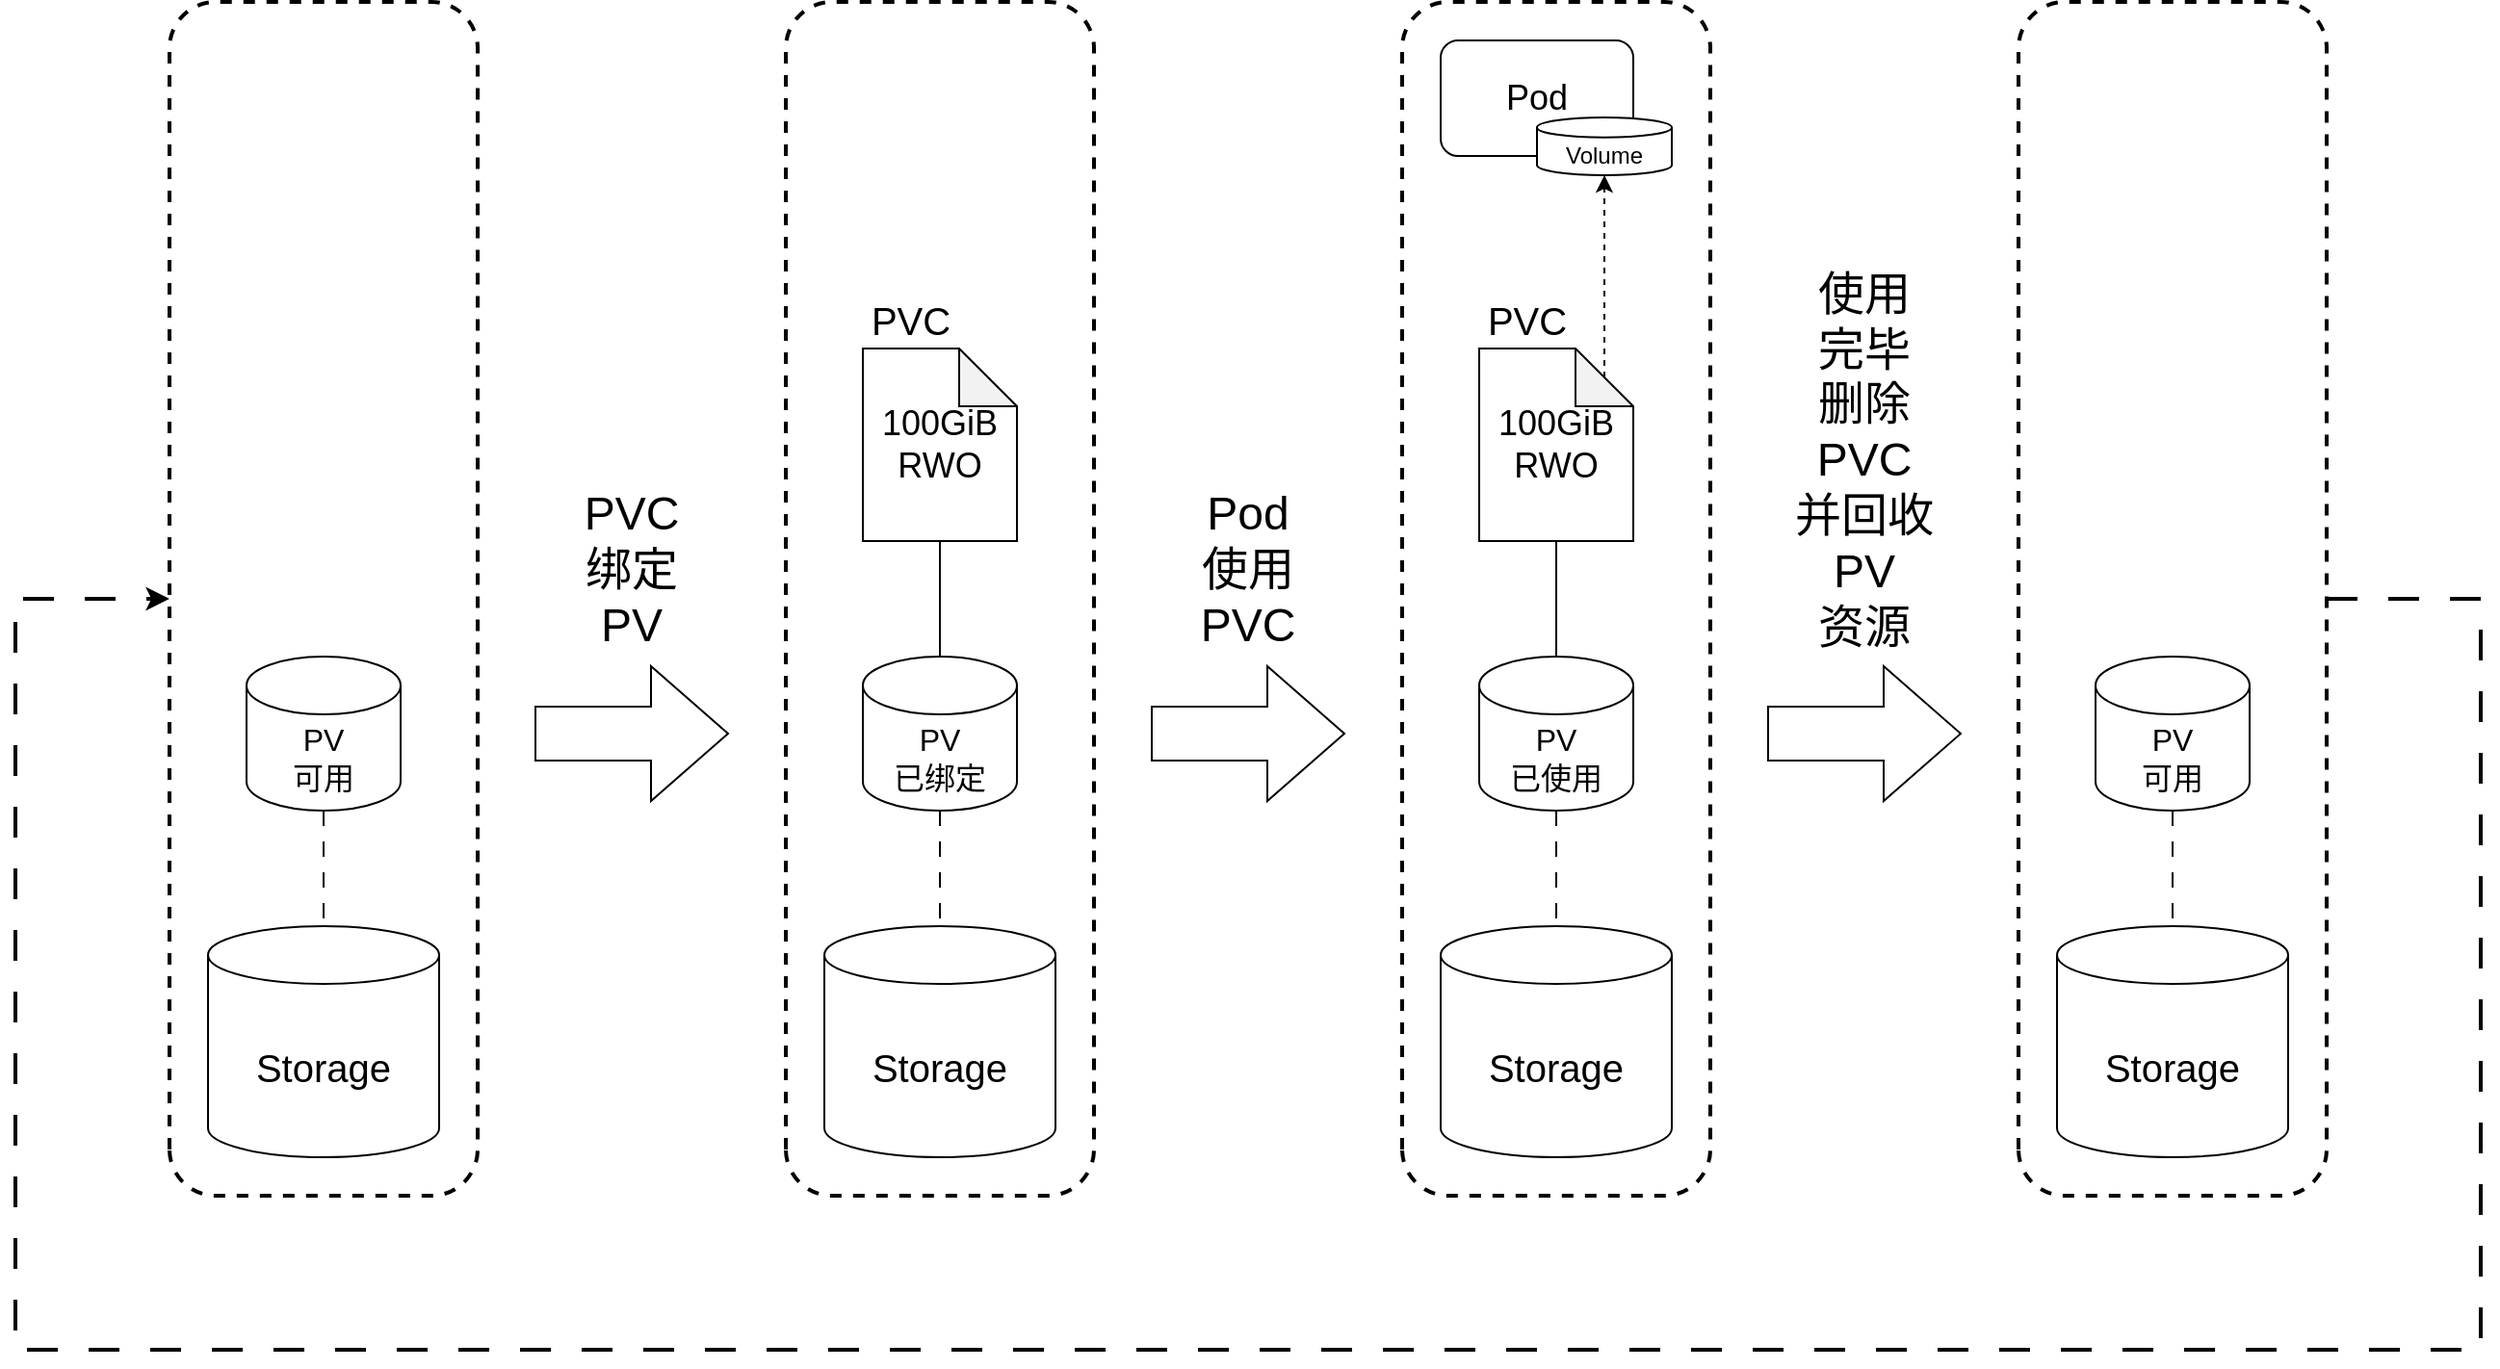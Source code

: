 <mxfile version="21.6.1" type="device">
  <diagram name="第 1 页" id="fua6koKNMOptlsC6WjQE">
    <mxGraphModel dx="1687" dy="984" grid="1" gridSize="10" guides="1" tooltips="1" connect="1" arrows="1" fold="1" page="1" pageScale="1" pageWidth="1169" pageHeight="827" math="0" shadow="0">
      <root>
        <mxCell id="0" />
        <mxCell id="1" parent="0" />
        <mxCell id="fSy75UA2cUC7lMS0rpAL-1" value="Storage" style="shape=cylinder3;whiteSpace=wrap;html=1;boundedLbl=1;backgroundOutline=1;size=15;fontSize=20;" vertex="1" parent="1">
          <mxGeometry x="200" y="640" width="120" height="120" as="geometry" />
        </mxCell>
        <mxCell id="fSy75UA2cUC7lMS0rpAL-4" value="" style="edgeStyle=orthogonalEdgeStyle;rounded=0;orthogonalLoop=1;jettySize=auto;html=1;endArrow=none;endFill=0;dashed=1;dashPattern=8 8;" edge="1" parent="1" source="fSy75UA2cUC7lMS0rpAL-2" target="fSy75UA2cUC7lMS0rpAL-1">
          <mxGeometry relative="1" as="geometry" />
        </mxCell>
        <mxCell id="fSy75UA2cUC7lMS0rpAL-2" value="PV&lt;br style=&quot;font-size: 16px;&quot;&gt;可用" style="shape=cylinder3;whiteSpace=wrap;html=1;boundedLbl=1;backgroundOutline=1;size=15;fontSize=16;" vertex="1" parent="1">
          <mxGeometry x="220" y="500" width="80" height="80" as="geometry" />
        </mxCell>
        <mxCell id="fSy75UA2cUC7lMS0rpAL-5" value="Storage" style="shape=cylinder3;whiteSpace=wrap;html=1;boundedLbl=1;backgroundOutline=1;size=15;fontSize=20;" vertex="1" parent="1">
          <mxGeometry x="520" y="640" width="120" height="120" as="geometry" />
        </mxCell>
        <mxCell id="fSy75UA2cUC7lMS0rpAL-6" value="" style="edgeStyle=orthogonalEdgeStyle;rounded=0;orthogonalLoop=1;jettySize=auto;html=1;endArrow=none;endFill=0;dashed=1;dashPattern=8 8;" edge="1" parent="1" source="fSy75UA2cUC7lMS0rpAL-7" target="fSy75UA2cUC7lMS0rpAL-5">
          <mxGeometry relative="1" as="geometry" />
        </mxCell>
        <mxCell id="fSy75UA2cUC7lMS0rpAL-7" value="PV&lt;br style=&quot;font-size: 16px;&quot;&gt;已绑定" style="shape=cylinder3;whiteSpace=wrap;html=1;boundedLbl=1;backgroundOutline=1;size=15;fontSize=16;" vertex="1" parent="1">
          <mxGeometry x="540" y="500" width="80" height="80" as="geometry" />
        </mxCell>
        <mxCell id="fSy75UA2cUC7lMS0rpAL-8" value="" style="html=1;shadow=0;dashed=0;align=center;verticalAlign=middle;shape=mxgraph.arrows2.arrow;dy=0.6;dx=40;notch=0;" vertex="1" parent="1">
          <mxGeometry x="370" y="505" width="100" height="70" as="geometry" />
        </mxCell>
        <mxCell id="fSy75UA2cUC7lMS0rpAL-9" value="PVC&lt;br style=&quot;font-size: 24px;&quot;&gt;绑定&lt;br style=&quot;font-size: 24px;&quot;&gt;PV" style="text;html=1;strokeColor=none;fillColor=none;align=center;verticalAlign=middle;whiteSpace=wrap;rounded=0;fontSize=24;" vertex="1" parent="1">
          <mxGeometry x="380" y="405" width="80" height="100" as="geometry" />
        </mxCell>
        <mxCell id="fSy75UA2cUC7lMS0rpAL-10" value="" style="edgeStyle=orthogonalEdgeStyle;rounded=0;orthogonalLoop=1;jettySize=auto;html=1;endArrow=none;endFill=0;entryX=0.5;entryY=0;entryDx=0;entryDy=0;entryPerimeter=0;exitX=0.5;exitY=1;exitDx=0;exitDy=0;exitPerimeter=0;" edge="1" parent="1" source="fSy75UA2cUC7lMS0rpAL-11" target="fSy75UA2cUC7lMS0rpAL-7">
          <mxGeometry relative="1" as="geometry">
            <mxPoint x="580" y="440" as="sourcePoint" />
            <mxPoint x="579.76" y="490" as="targetPoint" />
          </mxGeometry>
        </mxCell>
        <mxCell id="fSy75UA2cUC7lMS0rpAL-11" value="100GiB&lt;br style=&quot;font-size: 18px;&quot;&gt;RWO" style="shape=note;whiteSpace=wrap;html=1;backgroundOutline=1;darkOpacity=0.05;fontSize=18;" vertex="1" parent="1">
          <mxGeometry x="540" y="340" width="80" height="100" as="geometry" />
        </mxCell>
        <mxCell id="fSy75UA2cUC7lMS0rpAL-13" value="PVC" style="text;html=1;strokeColor=none;fillColor=none;align=center;verticalAlign=middle;whiteSpace=wrap;rounded=0;fontSize=20;" vertex="1" parent="1">
          <mxGeometry x="540" y="310" width="50" height="30" as="geometry" />
        </mxCell>
        <mxCell id="fSy75UA2cUC7lMS0rpAL-14" value="" style="html=1;shadow=0;dashed=0;align=center;verticalAlign=middle;shape=mxgraph.arrows2.arrow;dy=0.6;dx=40;notch=0;" vertex="1" parent="1">
          <mxGeometry x="690" y="505" width="100" height="70" as="geometry" />
        </mxCell>
        <mxCell id="fSy75UA2cUC7lMS0rpAL-15" value="Pod&lt;br style=&quot;font-size: 24px;&quot;&gt;使用PVC" style="text;html=1;strokeColor=none;fillColor=none;align=center;verticalAlign=middle;whiteSpace=wrap;rounded=0;fontSize=24;" vertex="1" parent="1">
          <mxGeometry x="700" y="405" width="80" height="100" as="geometry" />
        </mxCell>
        <mxCell id="fSy75UA2cUC7lMS0rpAL-16" value="Storage" style="shape=cylinder3;whiteSpace=wrap;html=1;boundedLbl=1;backgroundOutline=1;size=15;fontSize=20;" vertex="1" parent="1">
          <mxGeometry x="840" y="640" width="120" height="120" as="geometry" />
        </mxCell>
        <mxCell id="fSy75UA2cUC7lMS0rpAL-17" value="" style="edgeStyle=orthogonalEdgeStyle;rounded=0;orthogonalLoop=1;jettySize=auto;html=1;endArrow=none;endFill=0;dashed=1;dashPattern=8 8;" edge="1" parent="1" source="fSy75UA2cUC7lMS0rpAL-18" target="fSy75UA2cUC7lMS0rpAL-16">
          <mxGeometry relative="1" as="geometry" />
        </mxCell>
        <mxCell id="fSy75UA2cUC7lMS0rpAL-18" value="PV&lt;br style=&quot;font-size: 16px;&quot;&gt;已使用" style="shape=cylinder3;whiteSpace=wrap;html=1;boundedLbl=1;backgroundOutline=1;size=15;fontSize=16;" vertex="1" parent="1">
          <mxGeometry x="860" y="500" width="80" height="80" as="geometry" />
        </mxCell>
        <mxCell id="fSy75UA2cUC7lMS0rpAL-19" value="" style="edgeStyle=orthogonalEdgeStyle;rounded=0;orthogonalLoop=1;jettySize=auto;html=1;endArrow=none;endFill=0;entryX=0.5;entryY=0;entryDx=0;entryDy=0;entryPerimeter=0;exitX=0.5;exitY=1;exitDx=0;exitDy=0;exitPerimeter=0;" edge="1" parent="1" source="fSy75UA2cUC7lMS0rpAL-20" target="fSy75UA2cUC7lMS0rpAL-18">
          <mxGeometry relative="1" as="geometry">
            <mxPoint x="900" y="440" as="sourcePoint" />
            <mxPoint x="899.76" y="490" as="targetPoint" />
          </mxGeometry>
        </mxCell>
        <mxCell id="fSy75UA2cUC7lMS0rpAL-20" value="100GiB&lt;br style=&quot;font-size: 18px;&quot;&gt;RWO" style="shape=note;whiteSpace=wrap;html=1;backgroundOutline=1;darkOpacity=0.05;fontSize=18;" vertex="1" parent="1">
          <mxGeometry x="860" y="340" width="80" height="100" as="geometry" />
        </mxCell>
        <mxCell id="fSy75UA2cUC7lMS0rpAL-21" value="PVC" style="text;html=1;strokeColor=none;fillColor=none;align=center;verticalAlign=middle;whiteSpace=wrap;rounded=0;fontSize=20;" vertex="1" parent="1">
          <mxGeometry x="860" y="310" width="50" height="30" as="geometry" />
        </mxCell>
        <mxCell id="fSy75UA2cUC7lMS0rpAL-22" value="Pod" style="rounded=1;whiteSpace=wrap;html=1;fontSize=18;" vertex="1" parent="1">
          <mxGeometry x="840" y="180" width="100" height="60" as="geometry" />
        </mxCell>
        <mxCell id="fSy75UA2cUC7lMS0rpAL-23" value="Volume" style="shape=cylinder3;whiteSpace=wrap;html=1;boundedLbl=1;backgroundOutline=1;size=5.2;" vertex="1" parent="1">
          <mxGeometry x="890" y="220" width="70" height="30" as="geometry" />
        </mxCell>
        <mxCell id="fSy75UA2cUC7lMS0rpAL-24" value="" style="endArrow=classic;html=1;rounded=0;fontFamily=Helvetica;fontSize=12;fontColor=default;entryX=0.5;entryY=1;entryDx=0;entryDy=0;entryPerimeter=0;exitX=0;exitY=0;exitDx=65;exitDy=15;exitPerimeter=0;dashed=1;" edge="1" parent="1" source="fSy75UA2cUC7lMS0rpAL-20" target="fSy75UA2cUC7lMS0rpAL-23">
          <mxGeometry width="50" height="50" relative="1" as="geometry">
            <mxPoint x="930" y="330" as="sourcePoint" />
            <mxPoint x="980" y="280" as="targetPoint" />
          </mxGeometry>
        </mxCell>
        <mxCell id="fSy75UA2cUC7lMS0rpAL-25" value="Storage" style="shape=cylinder3;whiteSpace=wrap;html=1;boundedLbl=1;backgroundOutline=1;size=15;fontSize=20;" vertex="1" parent="1">
          <mxGeometry x="1160" y="640" width="120" height="120" as="geometry" />
        </mxCell>
        <mxCell id="fSy75UA2cUC7lMS0rpAL-26" value="" style="edgeStyle=orthogonalEdgeStyle;rounded=0;orthogonalLoop=1;jettySize=auto;html=1;endArrow=none;endFill=0;dashed=1;dashPattern=8 8;" edge="1" parent="1" source="fSy75UA2cUC7lMS0rpAL-27" target="fSy75UA2cUC7lMS0rpAL-25">
          <mxGeometry relative="1" as="geometry" />
        </mxCell>
        <mxCell id="fSy75UA2cUC7lMS0rpAL-27" value="PV&lt;br style=&quot;font-size: 16px;&quot;&gt;可用" style="shape=cylinder3;whiteSpace=wrap;html=1;boundedLbl=1;backgroundOutline=1;size=15;fontSize=16;" vertex="1" parent="1">
          <mxGeometry x="1180" y="500" width="80" height="80" as="geometry" />
        </mxCell>
        <mxCell id="fSy75UA2cUC7lMS0rpAL-28" value="" style="html=1;shadow=0;dashed=0;align=center;verticalAlign=middle;shape=mxgraph.arrows2.arrow;dy=0.6;dx=40;notch=0;" vertex="1" parent="1">
          <mxGeometry x="1010" y="505" width="100" height="70" as="geometry" />
        </mxCell>
        <mxCell id="fSy75UA2cUC7lMS0rpAL-29" value="使用&lt;br&gt;完毕&lt;br&gt;删除&lt;br&gt;PVC&lt;br&gt;并回收&lt;br&gt;PV&lt;br&gt;资源" style="text;html=1;strokeColor=none;fillColor=none;align=center;verticalAlign=middle;whiteSpace=wrap;rounded=0;fontSize=24;" vertex="1" parent="1">
          <mxGeometry x="1020" y="290" width="80" height="215" as="geometry" />
        </mxCell>
        <mxCell id="fSy75UA2cUC7lMS0rpAL-30" value="" style="rounded=1;whiteSpace=wrap;html=1;strokeColor=default;fontFamily=Helvetica;fontSize=12;fontColor=default;fillColor=none;rotation=-90;dashed=1;strokeWidth=2;" vertex="1" parent="1">
          <mxGeometry x="590" y="390" width="620" height="160" as="geometry" />
        </mxCell>
        <mxCell id="fSy75UA2cUC7lMS0rpAL-31" value="" style="rounded=1;whiteSpace=wrap;html=1;strokeColor=default;fontFamily=Helvetica;fontSize=12;fontColor=default;fillColor=none;rotation=-90;dashed=1;strokeWidth=2;" vertex="1" parent="1">
          <mxGeometry x="910" y="390" width="620" height="160" as="geometry" />
        </mxCell>
        <mxCell id="fSy75UA2cUC7lMS0rpAL-32" value="" style="rounded=1;whiteSpace=wrap;html=1;strokeColor=default;fontFamily=Helvetica;fontSize=12;fontColor=default;fillColor=none;rotation=-90;dashed=1;strokeWidth=2;" vertex="1" parent="1">
          <mxGeometry x="270" y="390" width="620" height="160" as="geometry" />
        </mxCell>
        <mxCell id="fSy75UA2cUC7lMS0rpAL-33" value="" style="rounded=1;whiteSpace=wrap;html=1;strokeColor=default;fontFamily=Helvetica;fontSize=12;fontColor=default;fillColor=none;rotation=-90;dashed=1;strokeWidth=2;" vertex="1" parent="1">
          <mxGeometry x="-50" y="390" width="620" height="160" as="geometry" />
        </mxCell>
        <mxCell id="fSy75UA2cUC7lMS0rpAL-34" value="" style="endArrow=classic;html=1;rounded=0;fontFamily=Helvetica;fontSize=12;fontColor=default;exitX=0.5;exitY=1;exitDx=0;exitDy=0;strokeWidth=2;entryX=0.5;entryY=0;entryDx=0;entryDy=0;dashed=1;dashPattern=8 8;" edge="1" parent="1" source="fSy75UA2cUC7lMS0rpAL-31" target="fSy75UA2cUC7lMS0rpAL-33">
          <mxGeometry width="50" height="50" relative="1" as="geometry">
            <mxPoint x="1440" y="440" as="sourcePoint" />
            <mxPoint x="70" y="790" as="targetPoint" />
            <Array as="points">
              <mxPoint x="1380" y="470" />
              <mxPoint x="1380" y="860" />
              <mxPoint x="100" y="860" />
              <mxPoint x="100" y="470" />
            </Array>
          </mxGeometry>
        </mxCell>
      </root>
    </mxGraphModel>
  </diagram>
</mxfile>
